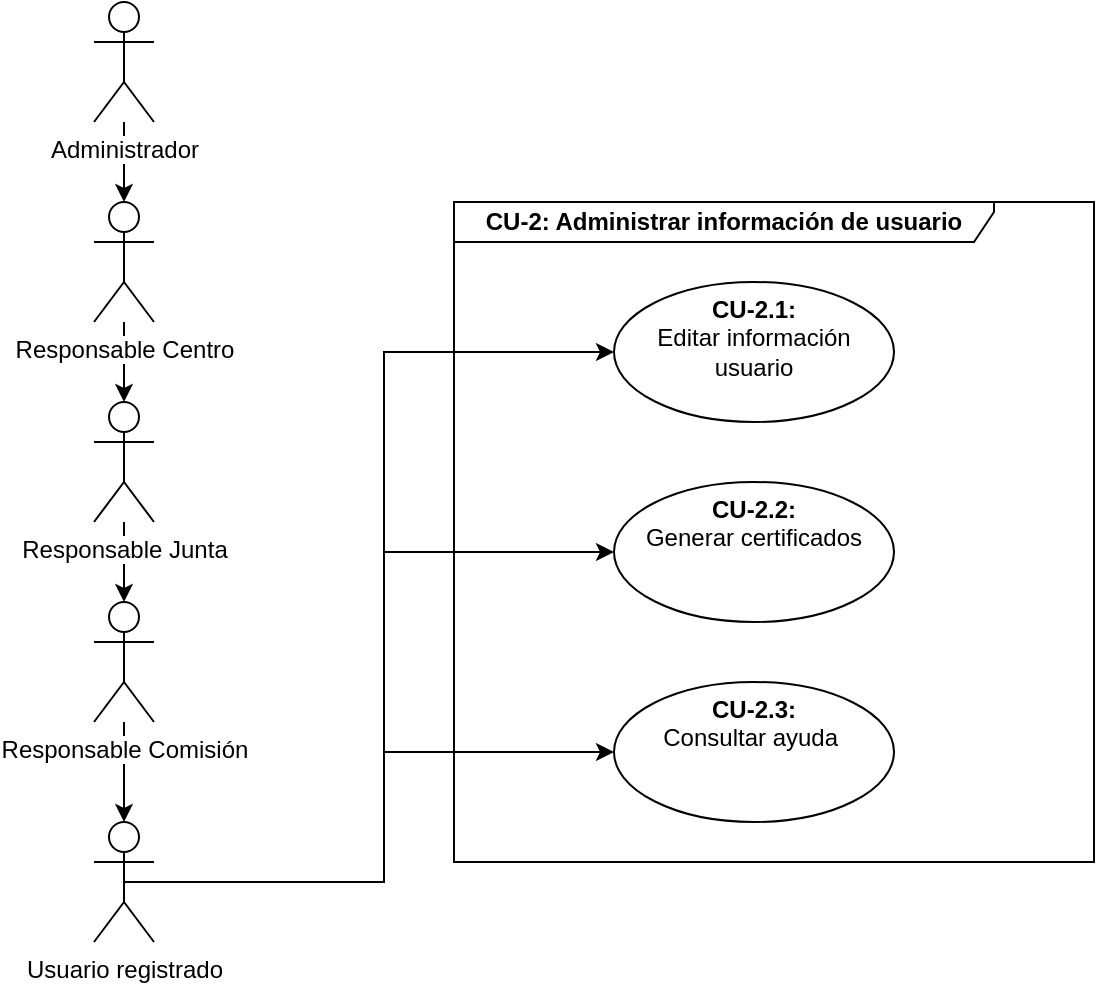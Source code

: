 <mxfile version="21.6.5" type="device">
  <diagram id="szs79xgOVXDPXgL9OrpX" name="Página-1">
    <mxGraphModel dx="1951" dy="965" grid="1" gridSize="10" guides="1" tooltips="1" connect="1" arrows="1" fold="1" page="1" pageScale="1" pageWidth="1150" pageHeight="700" math="0" shadow="0">
      <root>
        <mxCell id="0" />
        <mxCell id="1" parent="0" />
        <mxCell id="DPbp3sRypC6EYG-zwKEf-8" style="edgeStyle=orthogonalEdgeStyle;rounded=0;orthogonalLoop=1;jettySize=auto;html=1;exitX=0.5;exitY=0.5;exitDx=0;exitDy=0;exitPerimeter=0;entryX=0;entryY=0.5;entryDx=0;entryDy=0;" parent="1" source="ZQzYhzFpOgmAkB9WT9pg-10" target="DPbp3sRypC6EYG-zwKEf-5" edge="1">
          <mxGeometry relative="1" as="geometry">
            <mxPoint x="125" y="145" as="sourcePoint" />
          </mxGeometry>
        </mxCell>
        <mxCell id="DPbp3sRypC6EYG-zwKEf-11" style="edgeStyle=orthogonalEdgeStyle;rounded=0;orthogonalLoop=1;jettySize=auto;html=1;exitX=0.5;exitY=0.5;exitDx=0;exitDy=0;exitPerimeter=0;entryX=0;entryY=0.5;entryDx=0;entryDy=0;" parent="1" source="ZQzYhzFpOgmAkB9WT9pg-10" target="NUaUHLJXbepJ66ujS02r-18" edge="1">
          <mxGeometry relative="1" as="geometry">
            <mxPoint x="125" y="145" as="sourcePoint" />
          </mxGeometry>
        </mxCell>
        <mxCell id="Q_k_FdXEpbmu3CS_4IuE-2" style="edgeStyle=orthogonalEdgeStyle;rounded=0;orthogonalLoop=1;jettySize=auto;html=1;exitX=0.5;exitY=0.5;exitDx=0;exitDy=0;exitPerimeter=0;entryX=0;entryY=0.5;entryDx=0;entryDy=0;" parent="1" source="ZQzYhzFpOgmAkB9WT9pg-10" target="Q_k_FdXEpbmu3CS_4IuE-1" edge="1">
          <mxGeometry relative="1" as="geometry">
            <mxPoint x="125" y="145" as="sourcePoint" />
          </mxGeometry>
        </mxCell>
        <mxCell id="NUaUHLJXbepJ66ujS02r-15" value="CU-2: Administrar información de usuario" style="shape=umlFrame;whiteSpace=wrap;html=1;width=270;height=20;fontStyle=1" parent="1" vertex="1">
          <mxGeometry x="280" y="160" width="320" height="330" as="geometry" />
        </mxCell>
        <mxCell id="NUaUHLJXbepJ66ujS02r-18" value="&lt;b&gt;CU-2.1: &lt;br&gt;&lt;/b&gt;Editar información usuario" style="ellipse;whiteSpace=wrap;html=1;verticalAlign=top;" parent="1" vertex="1">
          <mxGeometry x="360" y="200" width="140" height="70" as="geometry" />
        </mxCell>
        <mxCell id="DPbp3sRypC6EYG-zwKEf-5" value="&lt;b&gt;CU-2.2: &lt;br&gt;&lt;/b&gt;Generar certificados" style="ellipse;whiteSpace=wrap;html=1;verticalAlign=top;" parent="1" vertex="1">
          <mxGeometry x="360" y="300" width="140" height="70" as="geometry" />
        </mxCell>
        <mxCell id="Q_k_FdXEpbmu3CS_4IuE-1" value="&lt;b&gt;CU-2.3: &lt;br&gt;&lt;/b&gt;Consultar ayuda&amp;nbsp;" style="ellipse;whiteSpace=wrap;html=1;verticalAlign=top;" parent="1" vertex="1">
          <mxGeometry x="360" y="400" width="140" height="70" as="geometry" />
        </mxCell>
        <mxCell id="ZQzYhzFpOgmAkB9WT9pg-1" value="" style="edgeStyle=orthogonalEdgeStyle;rounded=0;orthogonalLoop=1;jettySize=auto;html=1;" edge="1" parent="1" source="ZQzYhzFpOgmAkB9WT9pg-5" target="ZQzYhzFpOgmAkB9WT9pg-7">
          <mxGeometry relative="1" as="geometry" />
        </mxCell>
        <mxCell id="ZQzYhzFpOgmAkB9WT9pg-2" value="" style="edgeStyle=orthogonalEdgeStyle;rounded=0;orthogonalLoop=1;jettySize=auto;html=1;" edge="1" parent="1" source="ZQzYhzFpOgmAkB9WT9pg-4" target="ZQzYhzFpOgmAkB9WT9pg-5">
          <mxGeometry relative="1" as="geometry" />
        </mxCell>
        <mxCell id="ZQzYhzFpOgmAkB9WT9pg-3" value="" style="edgeStyle=orthogonalEdgeStyle;rounded=0;orthogonalLoop=1;jettySize=auto;html=1;" edge="1" parent="1" source="ZQzYhzFpOgmAkB9WT9pg-8" target="ZQzYhzFpOgmAkB9WT9pg-4">
          <mxGeometry relative="1" as="geometry" />
        </mxCell>
        <mxCell id="ZQzYhzFpOgmAkB9WT9pg-4" value="&lt;span style=&quot;background-color: rgb(255 , 255 , 255)&quot;&gt;Responsable Centro&lt;/span&gt;" style="shape=umlActor;verticalLabelPosition=bottom;verticalAlign=top;html=1;outlineConnect=0;" vertex="1" parent="1">
          <mxGeometry x="100" y="160" width="30" height="60" as="geometry" />
        </mxCell>
        <mxCell id="ZQzYhzFpOgmAkB9WT9pg-5" value="&lt;span style=&quot;background-color: rgb(255 , 255 , 255)&quot;&gt;Responsable Junta&lt;/span&gt;" style="shape=umlActor;verticalLabelPosition=bottom;verticalAlign=top;html=1;outlineConnect=0;" vertex="1" parent="1">
          <mxGeometry x="100" y="260" width="30" height="60" as="geometry" />
        </mxCell>
        <mxCell id="ZQzYhzFpOgmAkB9WT9pg-6" value="" style="edgeStyle=orthogonalEdgeStyle;rounded=0;orthogonalLoop=1;jettySize=auto;html=1;" edge="1" parent="1" source="ZQzYhzFpOgmAkB9WT9pg-7" target="ZQzYhzFpOgmAkB9WT9pg-10">
          <mxGeometry relative="1" as="geometry" />
        </mxCell>
        <mxCell id="ZQzYhzFpOgmAkB9WT9pg-7" value="&lt;span style=&quot;background-color: rgb(255 , 255 , 255)&quot;&gt;Responsable Comisión&lt;/span&gt;" style="shape=umlActor;verticalLabelPosition=bottom;verticalAlign=top;html=1;outlineConnect=0;" vertex="1" parent="1">
          <mxGeometry x="100" y="360" width="30" height="60" as="geometry" />
        </mxCell>
        <mxCell id="ZQzYhzFpOgmAkB9WT9pg-8" value="&lt;span style=&quot;background-color: rgb(255 , 255 , 255)&quot;&gt;Administrador&lt;/span&gt;" style="shape=umlActor;verticalLabelPosition=bottom;verticalAlign=top;html=1;outlineConnect=0;" vertex="1" parent="1">
          <mxGeometry x="100" y="60" width="30" height="60" as="geometry" />
        </mxCell>
        <mxCell id="ZQzYhzFpOgmAkB9WT9pg-10" value="&lt;span style=&quot;background-color: rgb(255 , 255 , 255)&quot;&gt;Usuario registrado&lt;/span&gt;" style="shape=umlActor;verticalLabelPosition=bottom;verticalAlign=top;html=1;outlineConnect=0;" vertex="1" parent="1">
          <mxGeometry x="100" y="470" width="30" height="60" as="geometry" />
        </mxCell>
      </root>
    </mxGraphModel>
  </diagram>
</mxfile>
